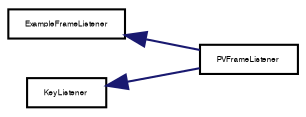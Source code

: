 digraph G
{
  edge [fontname="FreeSans",fontsize="4",labelfontname="FreeSans",labelfontsize="4"];
  node [fontname="FreeSans",fontsize="4",shape=record];
  rankdir=LR;
  Node1 [label="ExampleFrameListener",height=0.2,width=0.4,color="black", fillcolor="white", style="filled",URL="$class_example_frame_listener.html"];
  Node1 -> Node2 [dir=back,color="midnightblue",fontsize="4",style="solid",fontname="FreeSans"];
  Node2 [label="PVFrameListener",height=0.2,width=0.4,color="black", fillcolor="white", style="filled",URL="$class_p_v_frame_listener.html"];
  Node3 [label="KeyListener",height=0.2,width=0.4,color="black", fillcolor="white", style="filled",URL="$class_o_i_s_1_1_key_listener.html"];
  Node3 -> Node2 [dir=back,color="midnightblue",fontsize="4",style="solid",fontname="FreeSans"];
}
